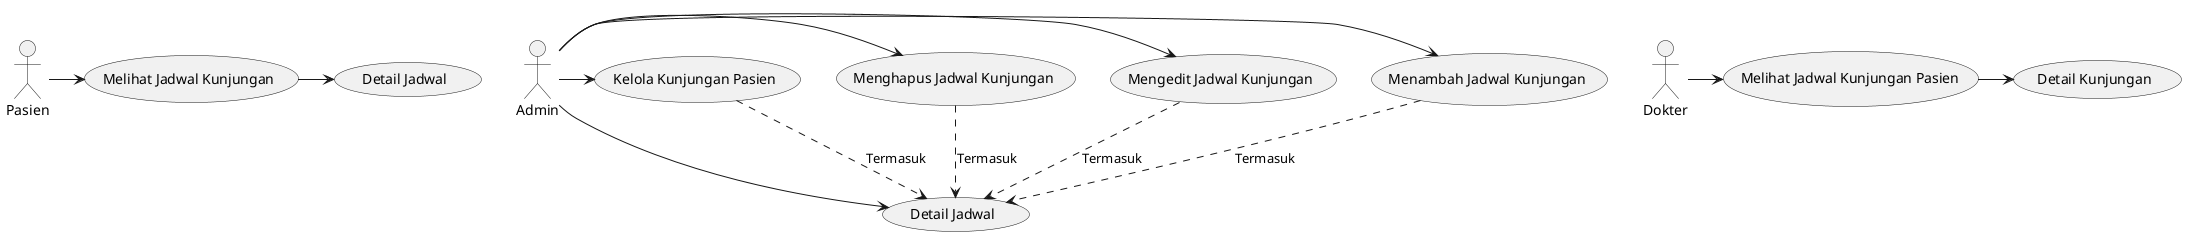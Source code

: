 @startuml
actor Pasien
actor Admin
actor Dokter

' Use case untuk Pasien
usecase "Melihat Jadwal Kunjungan" as UC1
usecase "Detail Jadwal" as UC2
Pasien -> UC1
UC1 -> UC2

' Use case untuk Admin
usecase "Menambah Jadwal Kunjungan" as UC3
usecase "Mengedit Jadwal Kunjungan" as UC4
usecase "Menghapus Jadwal Kunjungan" as UC5
usecase "Kelola Kunjungan Pasien" as UC6
usecase "Detail Jadwal" as UC7
Admin -> UC3
Admin -> UC4
Admin -> UC5
Admin -> UC6
Admin -> UC7

' Use case untuk Dokter
usecase "Melihat Jadwal Kunjungan Pasien" as UC8
usecase "Detail Kunjungan" as UC9
Dokter -> UC8
UC8 -> UC9

' Relasi antara use cases
UC3 .down.> UC7 : Termasuk
UC4 .down.> UC7 : Termasuk
UC5 .down.> UC7 : Termasuk
UC6 .down.> UC7 : Termasuk

@enduml

